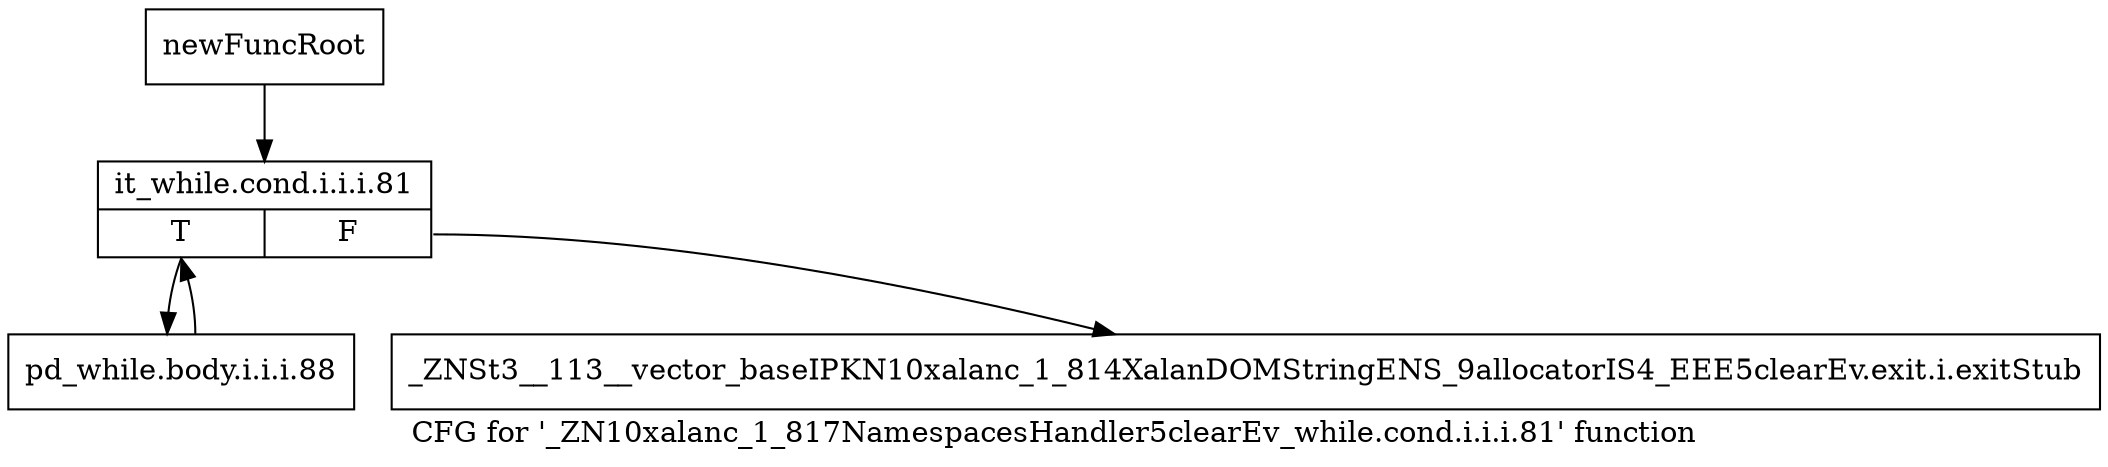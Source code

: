 digraph "CFG for '_ZN10xalanc_1_817NamespacesHandler5clearEv_while.cond.i.i.i.81' function" {
	label="CFG for '_ZN10xalanc_1_817NamespacesHandler5clearEv_while.cond.i.i.i.81' function";

	Node0x9f58630 [shape=record,label="{newFuncRoot}"];
	Node0x9f58630 -> Node0x9f6d6f0;
	Node0x9f6d6a0 [shape=record,label="{_ZNSt3__113__vector_baseIPKN10xalanc_1_814XalanDOMStringENS_9allocatorIS4_EEE5clearEv.exit.i.exitStub}"];
	Node0x9f6d6f0 [shape=record,label="{it_while.cond.i.i.i.81|{<s0>T|<s1>F}}"];
	Node0x9f6d6f0:s0 -> Node0x9f6d740;
	Node0x9f6d6f0:s1 -> Node0x9f6d6a0;
	Node0x9f6d740 [shape=record,label="{pd_while.body.i.i.i.88}"];
	Node0x9f6d740 -> Node0x9f6d6f0;
}
